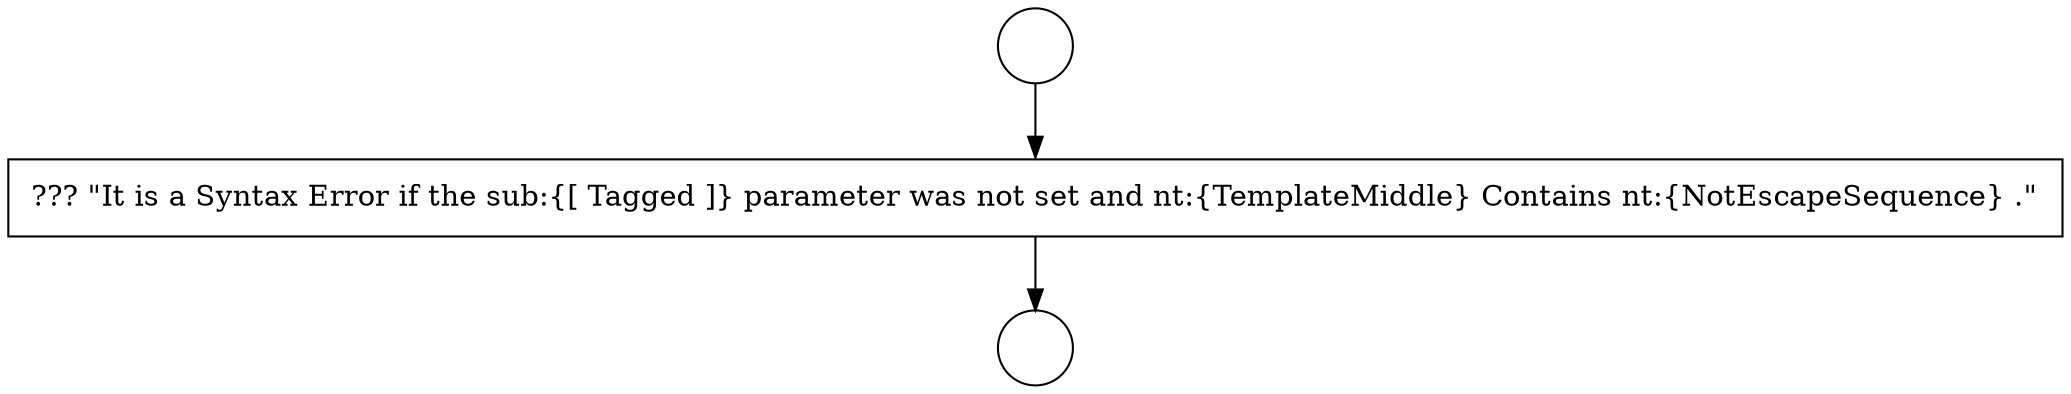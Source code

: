 digraph {
  node19781 [shape=circle label=" " color="black" fillcolor="white" style=filled]
  node19783 [shape=none, margin=0, label=<<font color="black">
    <table border="0" cellborder="1" cellspacing="0" cellpadding="10">
      <tr><td align="left">??? &quot;It is a Syntax Error if the sub:{[ Tagged ]} parameter was not set and nt:{TemplateMiddle} Contains nt:{NotEscapeSequence} .&quot;</td></tr>
    </table>
  </font>> color="black" fillcolor="white" style=filled]
  node19782 [shape=circle label=" " color="black" fillcolor="white" style=filled]
  node19781 -> node19783 [ color="black"]
  node19783 -> node19782 [ color="black"]
}
